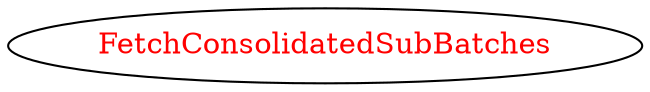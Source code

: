 digraph dependencyGraph {
 concentrate=true;
 ranksep="2.0";
 rankdir="LR"; 
 splines="ortho";
"FetchConsolidatedSubBatches" [fontcolor="red"];
}